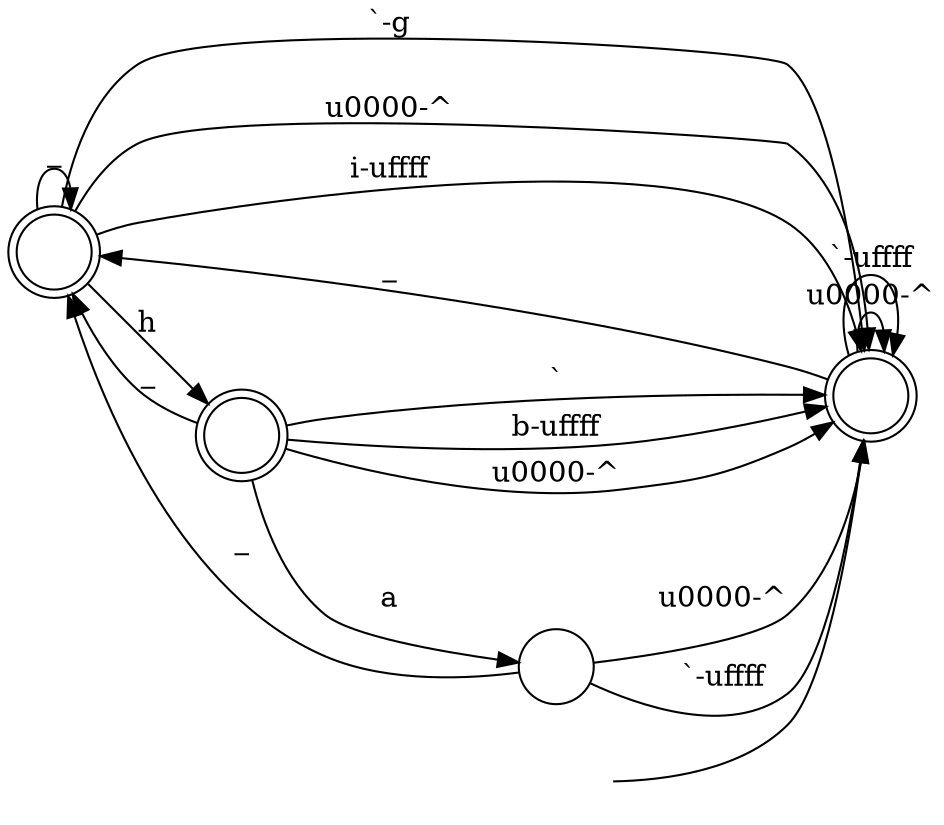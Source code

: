 digraph Automaton {
  rankdir = LR;
  0 [shape=doublecircle,label=""];
  0 -> 3 [label="`-g"]
  0 -> 2 [label="h"]
  0 -> 3 [label="\u0000-^"]
  0 -> 0 [label="_"]
  0 -> 3 [label="i-\uffff"]
  1 [shape=circle,label=""];
  1 -> 3 [label="\u0000-^"]
  1 -> 0 [label="_"]
  1 -> 3 [label="`-\uffff"]
  2 [shape=doublecircle,label=""];
  2 -> 3 [label="`"]
  2 -> 3 [label="b-\uffff"]
  2 -> 1 [label="a"]
  2 -> 3 [label="\u0000-^"]
  2 -> 0 [label="_"]
  3 [shape=doublecircle,label=""];
  initial [shape=plaintext,label=""];
  initial -> 3
  3 -> 3 [label="\u0000-^"]
  3 -> 0 [label="_"]
  3 -> 3 [label="`-\uffff"]
}
